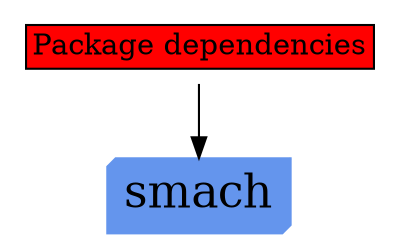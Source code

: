 digraph PkgGenerationGraph {
nodesep=0.1;
node [ shape=plaintext];
smach [ shape=box3d style=filled color="#6495ED" fontsize=22];
find_package [ label=<<table BGCOLOR="#FFFFFF" BORDER="0" CELLBORDER="1" CELLSPACING="0">
  <tr>
    <td ALIGN="CENTER" BGCOLOR="#FF0000" COLSPAN="1">Package dependencies</td>
  </tr>
</table>
>];
find_package -> smach;
}
